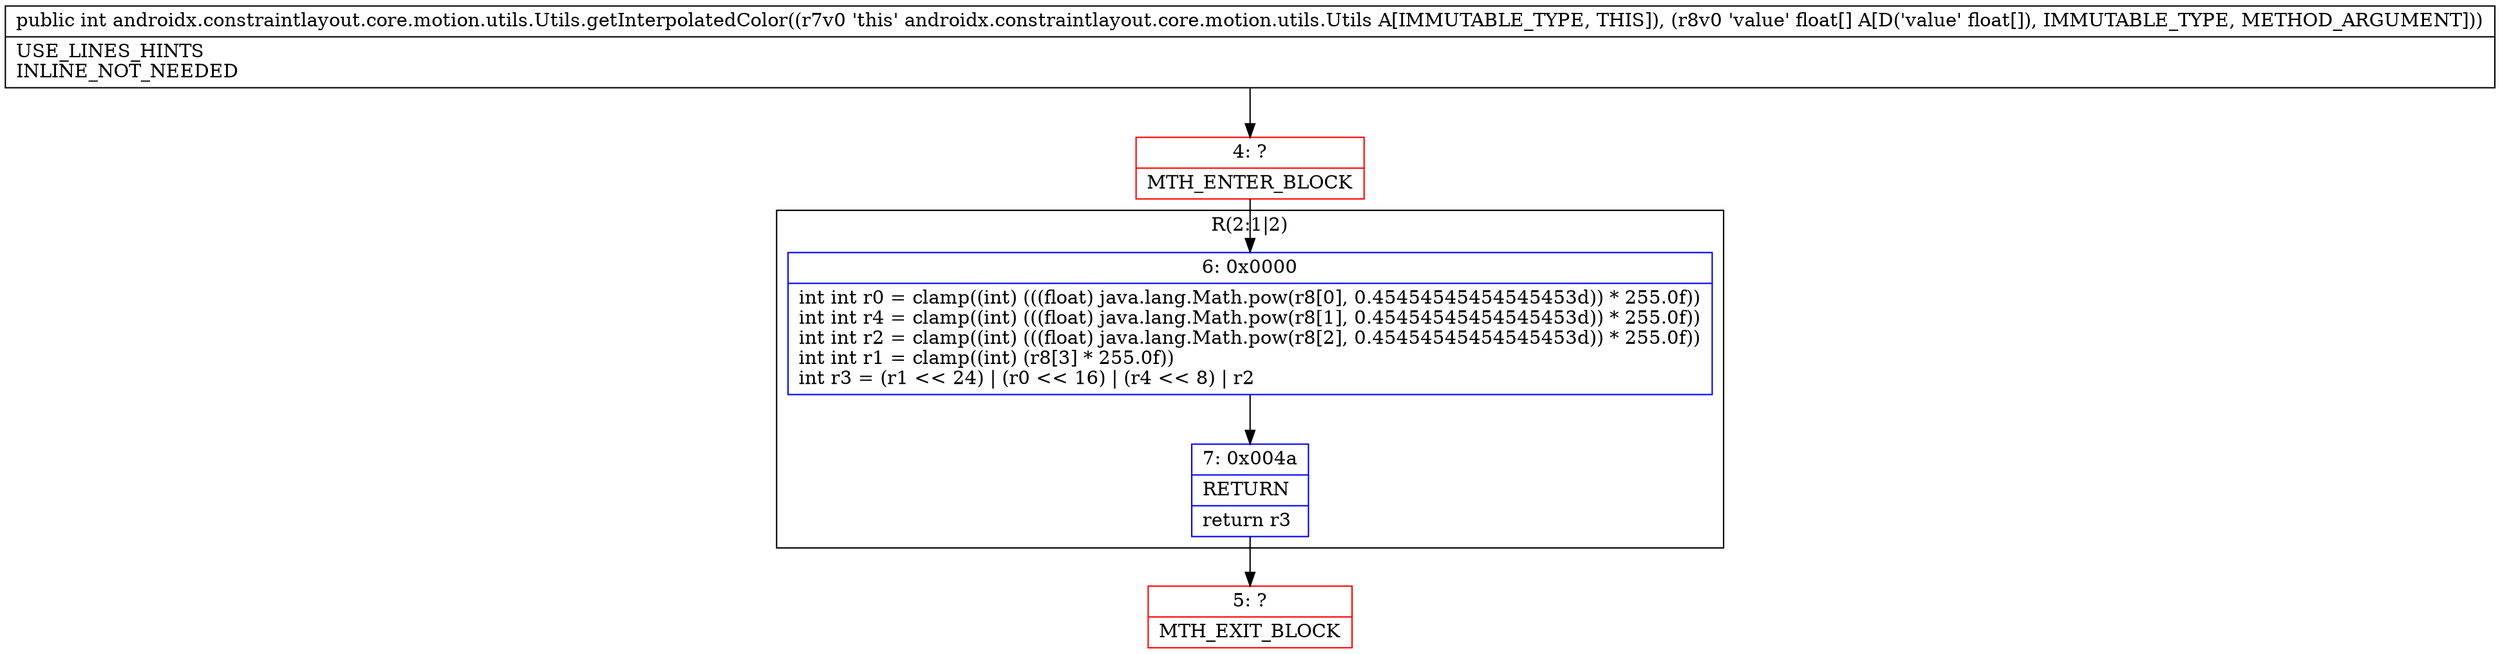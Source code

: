 digraph "CFG forandroidx.constraintlayout.core.motion.utils.Utils.getInterpolatedColor([F)I" {
subgraph cluster_Region_474190536 {
label = "R(2:1|2)";
node [shape=record,color=blue];
Node_6 [shape=record,label="{6\:\ 0x0000|int int r0 = clamp((int) (((float) java.lang.Math.pow(r8[0], 0.45454545454545453d)) * 255.0f))\lint int r4 = clamp((int) (((float) java.lang.Math.pow(r8[1], 0.45454545454545453d)) * 255.0f))\lint int r2 = clamp((int) (((float) java.lang.Math.pow(r8[2], 0.45454545454545453d)) * 255.0f))\lint int r1 = clamp((int) (r8[3] * 255.0f))\lint r3 = (r1 \<\< 24) \| (r0 \<\< 16) \| (r4 \<\< 8) \| r2\l}"];
Node_7 [shape=record,label="{7\:\ 0x004a|RETURN\l|return r3\l}"];
}
Node_4 [shape=record,color=red,label="{4\:\ ?|MTH_ENTER_BLOCK\l}"];
Node_5 [shape=record,color=red,label="{5\:\ ?|MTH_EXIT_BLOCK\l}"];
MethodNode[shape=record,label="{public int androidx.constraintlayout.core.motion.utils.Utils.getInterpolatedColor((r7v0 'this' androidx.constraintlayout.core.motion.utils.Utils A[IMMUTABLE_TYPE, THIS]), (r8v0 'value' float[] A[D('value' float[]), IMMUTABLE_TYPE, METHOD_ARGUMENT]))  | USE_LINES_HINTS\lINLINE_NOT_NEEDED\l}"];
MethodNode -> Node_4;Node_6 -> Node_7;
Node_7 -> Node_5;
Node_4 -> Node_6;
}

